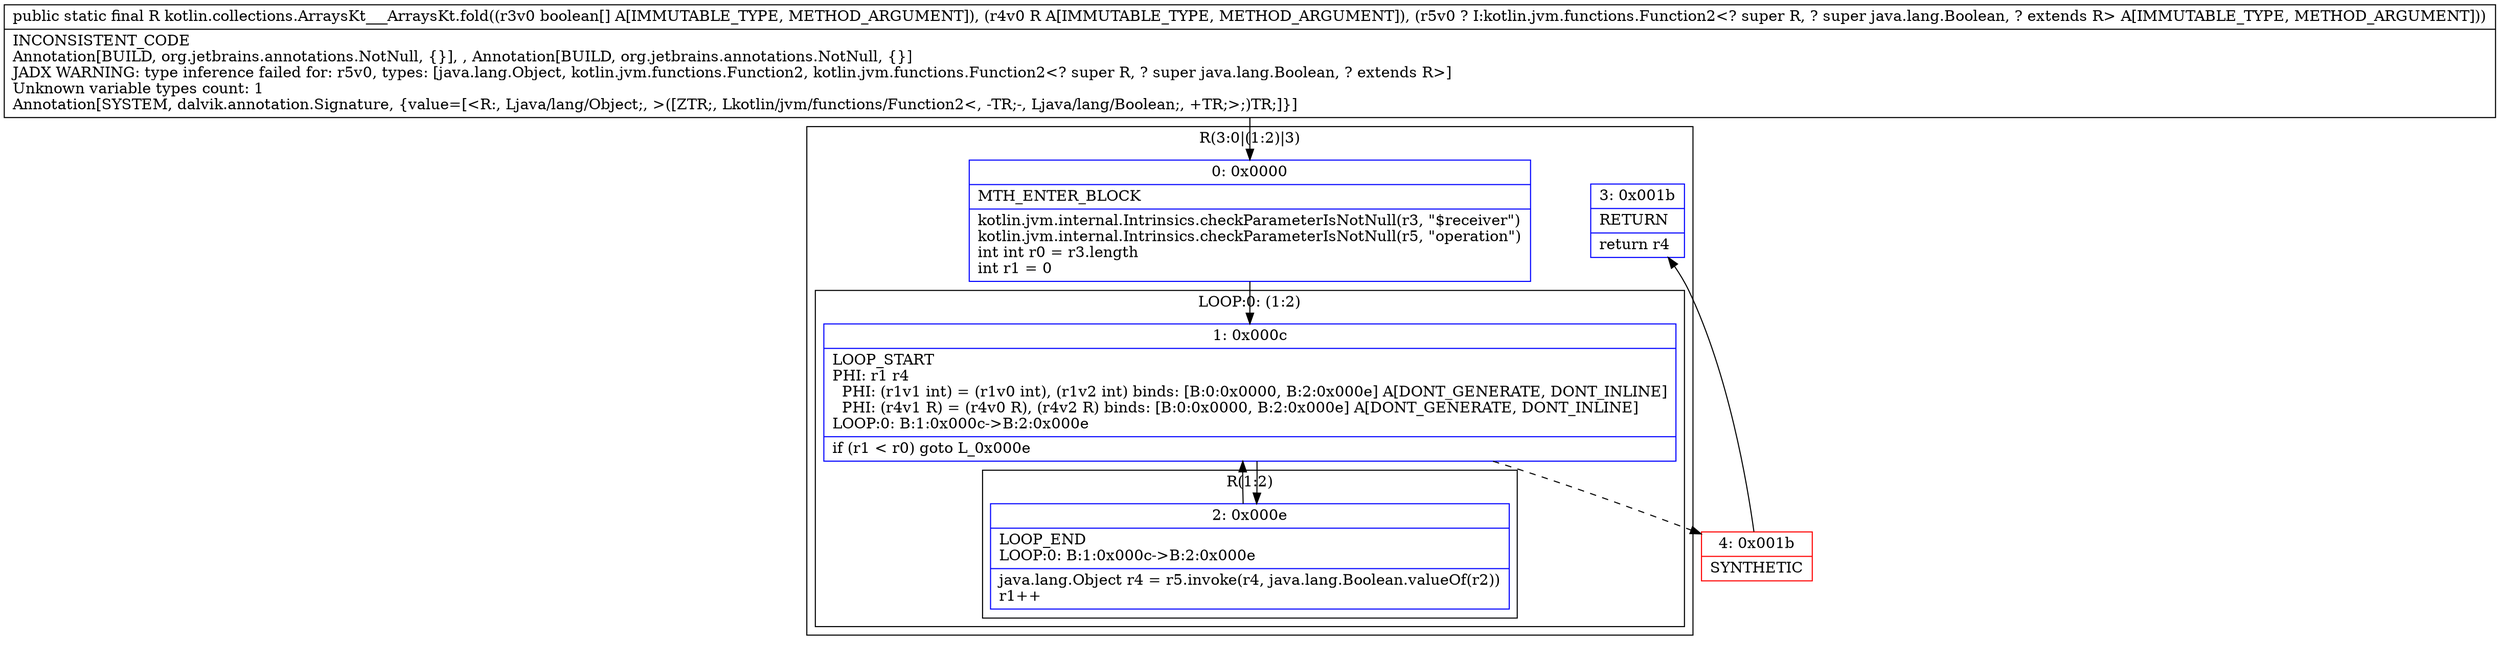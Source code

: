 digraph "CFG forkotlin.collections.ArraysKt___ArraysKt.fold([ZLjava\/lang\/Object;Lkotlin\/jvm\/functions\/Function2;)Ljava\/lang\/Object;" {
subgraph cluster_Region_348471765 {
label = "R(3:0|(1:2)|3)";
node [shape=record,color=blue];
Node_0 [shape=record,label="{0\:\ 0x0000|MTH_ENTER_BLOCK\l|kotlin.jvm.internal.Intrinsics.checkParameterIsNotNull(r3, \"$receiver\")\lkotlin.jvm.internal.Intrinsics.checkParameterIsNotNull(r5, \"operation\")\lint int r0 = r3.length\lint r1 = 0\l}"];
subgraph cluster_LoopRegion_1617736158 {
label = "LOOP:0: (1:2)";
node [shape=record,color=blue];
Node_1 [shape=record,label="{1\:\ 0x000c|LOOP_START\lPHI: r1 r4 \l  PHI: (r1v1 int) = (r1v0 int), (r1v2 int) binds: [B:0:0x0000, B:2:0x000e] A[DONT_GENERATE, DONT_INLINE]\l  PHI: (r4v1 R) = (r4v0 R), (r4v2 R) binds: [B:0:0x0000, B:2:0x000e] A[DONT_GENERATE, DONT_INLINE]\lLOOP:0: B:1:0x000c\-\>B:2:0x000e\l|if (r1 \< r0) goto L_0x000e\l}"];
subgraph cluster_Region_675017919 {
label = "R(1:2)";
node [shape=record,color=blue];
Node_2 [shape=record,label="{2\:\ 0x000e|LOOP_END\lLOOP:0: B:1:0x000c\-\>B:2:0x000e\l|java.lang.Object r4 = r5.invoke(r4, java.lang.Boolean.valueOf(r2))\lr1++\l}"];
}
}
Node_3 [shape=record,label="{3\:\ 0x001b|RETURN\l|return r4\l}"];
}
Node_4 [shape=record,color=red,label="{4\:\ 0x001b|SYNTHETIC\l}"];
MethodNode[shape=record,label="{public static final R kotlin.collections.ArraysKt___ArraysKt.fold((r3v0 boolean[] A[IMMUTABLE_TYPE, METHOD_ARGUMENT]), (r4v0 R A[IMMUTABLE_TYPE, METHOD_ARGUMENT]), (r5v0 ? I:kotlin.jvm.functions.Function2\<? super R, ? super java.lang.Boolean, ? extends R\> A[IMMUTABLE_TYPE, METHOD_ARGUMENT]))  | INCONSISTENT_CODE\lAnnotation[BUILD, org.jetbrains.annotations.NotNull, \{\}], , Annotation[BUILD, org.jetbrains.annotations.NotNull, \{\}]\lJADX WARNING: type inference failed for: r5v0, types: [java.lang.Object, kotlin.jvm.functions.Function2, kotlin.jvm.functions.Function2\<? super R, ? super java.lang.Boolean, ? extends R\>]\lUnknown variable types count: 1\lAnnotation[SYSTEM, dalvik.annotation.Signature, \{value=[\<R:, Ljava\/lang\/Object;, \>([ZTR;, Lkotlin\/jvm\/functions\/Function2\<, \-TR;\-, Ljava\/lang\/Boolean;, +TR;\>;)TR;]\}]\l}"];
MethodNode -> Node_0;
Node_0 -> Node_1;
Node_1 -> Node_2;
Node_1 -> Node_4[style=dashed];
Node_2 -> Node_1;
Node_4 -> Node_3;
}

